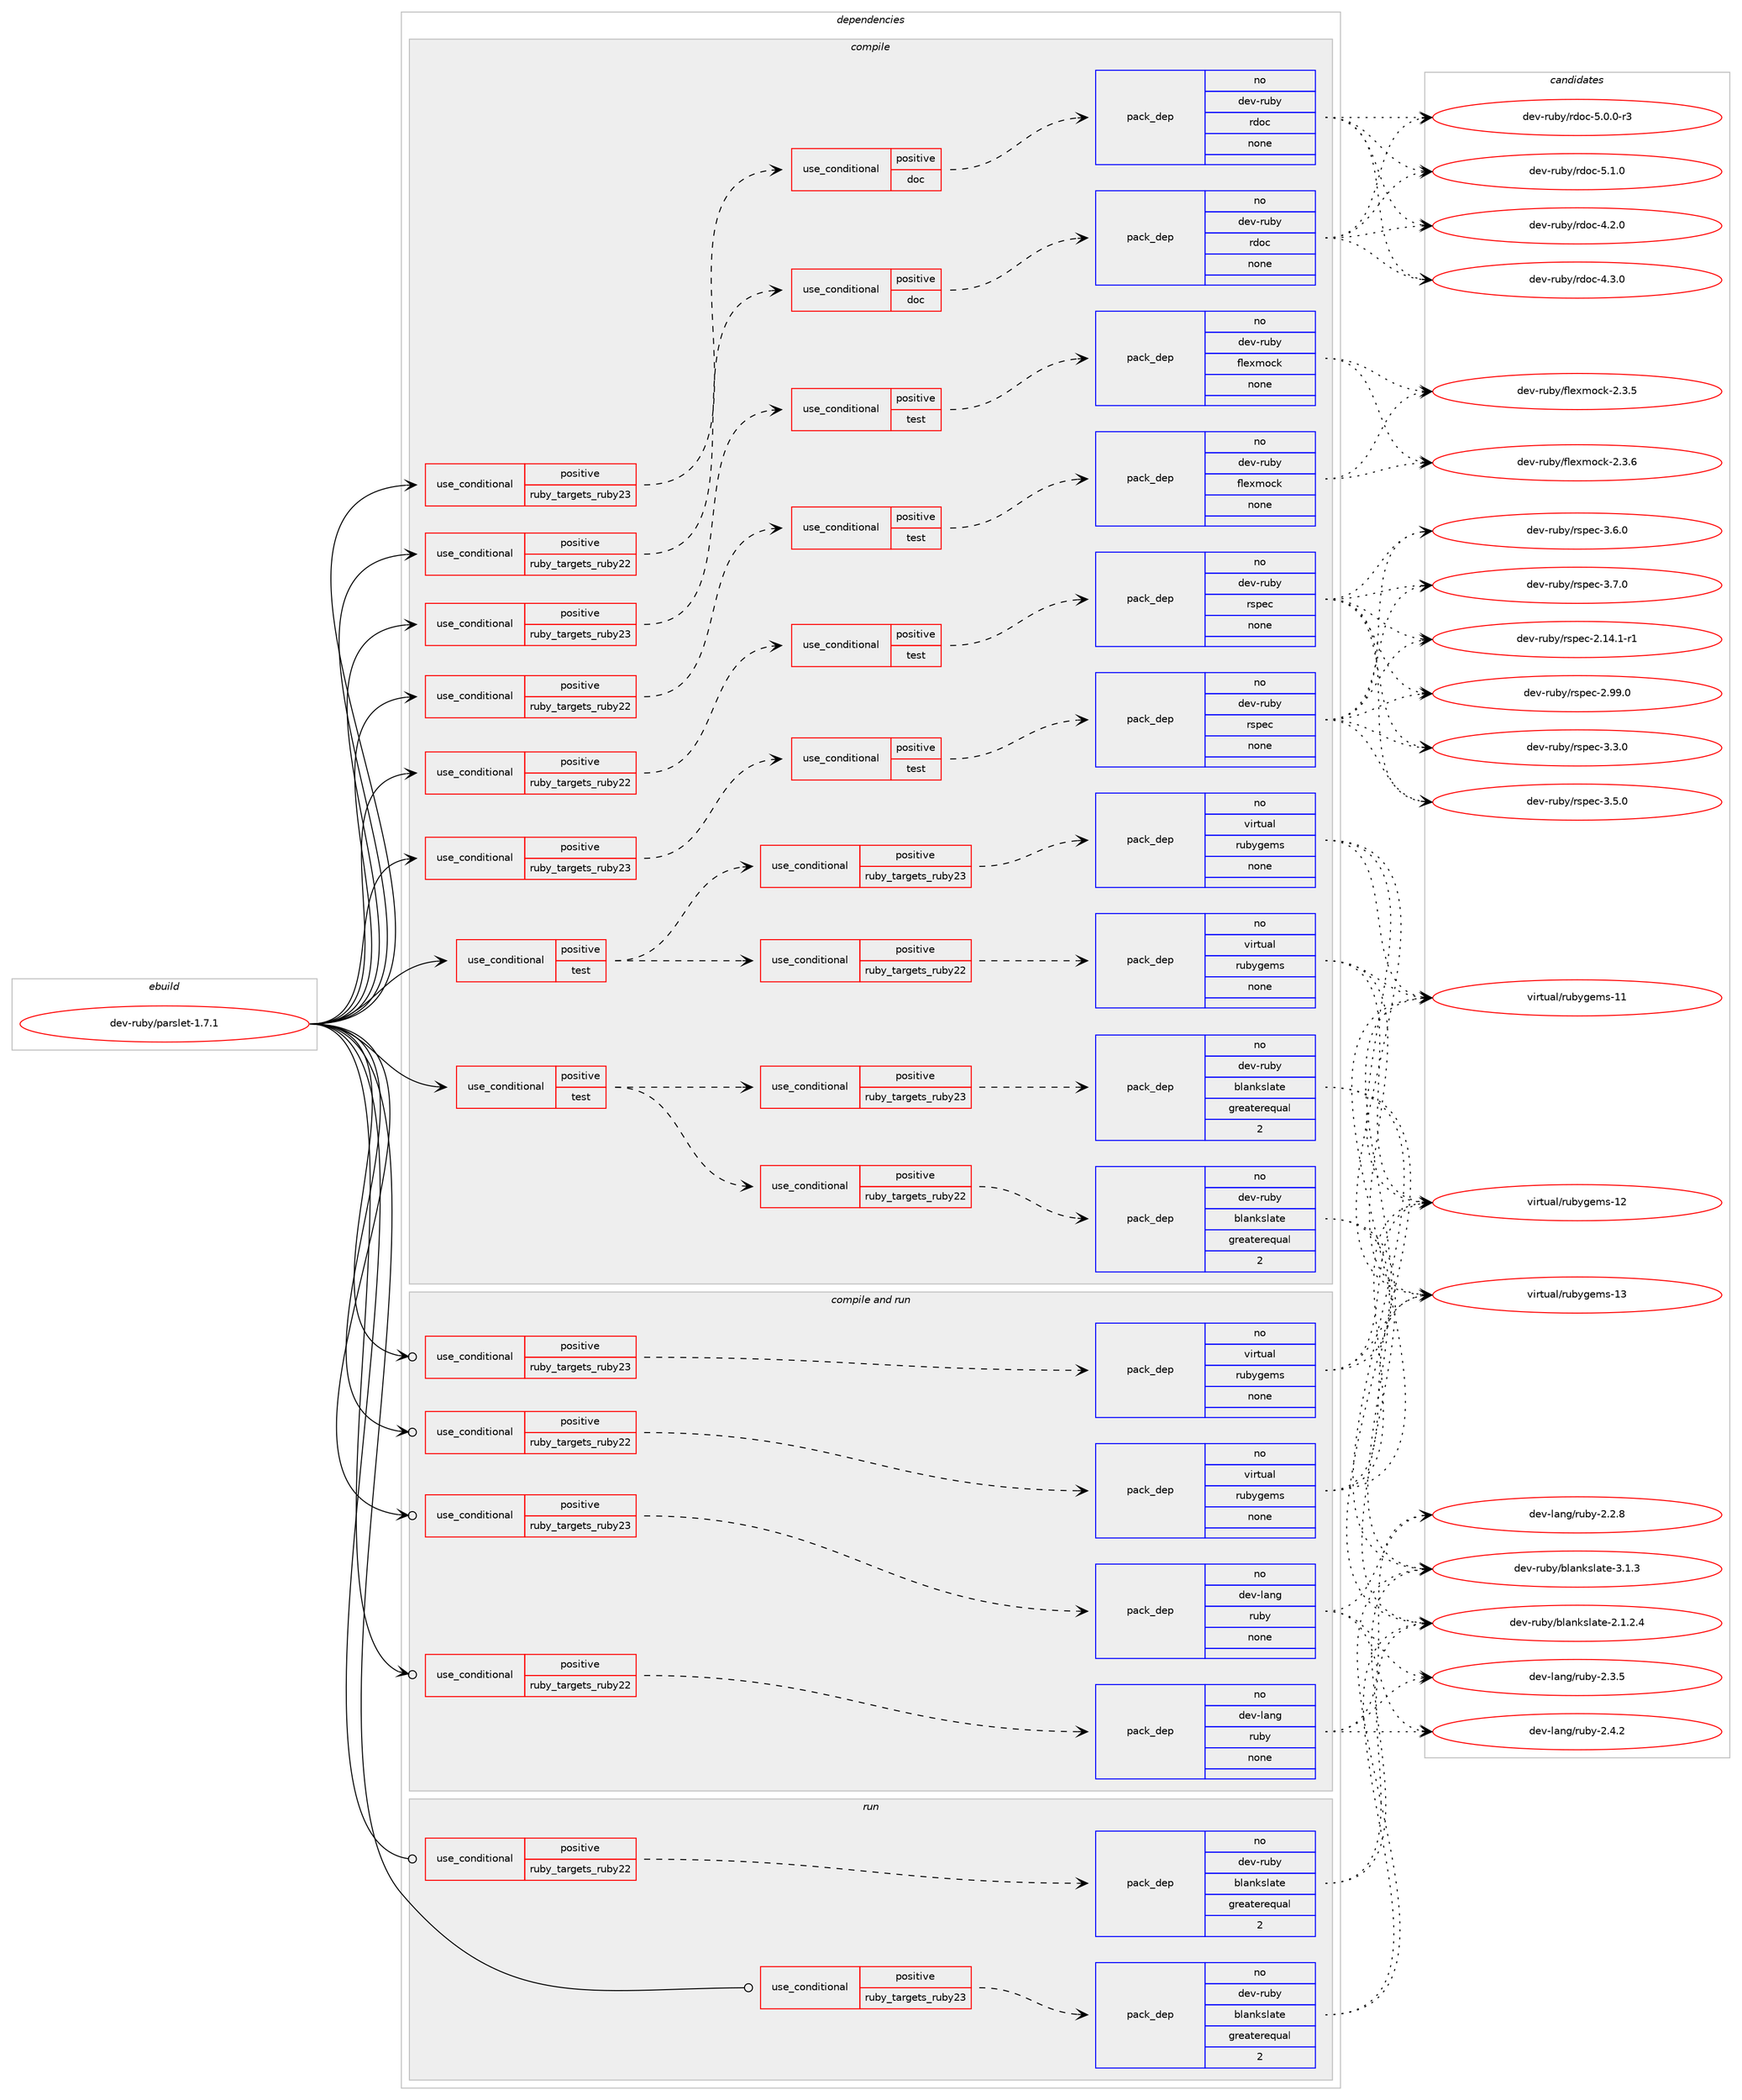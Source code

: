 digraph prolog {

# *************
# Graph options
# *************

newrank=true;
concentrate=true;
compound=true;
graph [rankdir=LR,fontname=Helvetica,fontsize=10,ranksep=1.5];#, ranksep=2.5, nodesep=0.2];
edge  [arrowhead=vee];
node  [fontname=Helvetica,fontsize=10];

# **********
# The ebuild
# **********

subgraph cluster_leftcol {
color=gray;
rank=same;
label=<<i>ebuild</i>>;
id [label="dev-ruby/parslet-1.7.1", color=red, width=4, href="../dev-ruby/parslet-1.7.1.svg"];
}

# ****************
# The dependencies
# ****************

subgraph cluster_midcol {
color=gray;
label=<<i>dependencies</i>>;
subgraph cluster_compile {
fillcolor="#eeeeee";
style=filled;
label=<<i>compile</i>>;
subgraph cond64483 {
dependency252856 [label=<<TABLE BORDER="0" CELLBORDER="1" CELLSPACING="0" CELLPADDING="4"><TR><TD ROWSPAN="3" CELLPADDING="10">use_conditional</TD></TR><TR><TD>positive</TD></TR><TR><TD>ruby_targets_ruby22</TD></TR></TABLE>>, shape=none, color=red];
subgraph cond64484 {
dependency252857 [label=<<TABLE BORDER="0" CELLBORDER="1" CELLSPACING="0" CELLPADDING="4"><TR><TD ROWSPAN="3" CELLPADDING="10">use_conditional</TD></TR><TR><TD>positive</TD></TR><TR><TD>doc</TD></TR></TABLE>>, shape=none, color=red];
subgraph pack184268 {
dependency252858 [label=<<TABLE BORDER="0" CELLBORDER="1" CELLSPACING="0" CELLPADDING="4" WIDTH="220"><TR><TD ROWSPAN="6" CELLPADDING="30">pack_dep</TD></TR><TR><TD WIDTH="110">no</TD></TR><TR><TD>dev-ruby</TD></TR><TR><TD>rdoc</TD></TR><TR><TD>none</TD></TR><TR><TD></TD></TR></TABLE>>, shape=none, color=blue];
}
dependency252857:e -> dependency252858:w [weight=20,style="dashed",arrowhead="vee"];
}
dependency252856:e -> dependency252857:w [weight=20,style="dashed",arrowhead="vee"];
}
id:e -> dependency252856:w [weight=20,style="solid",arrowhead="vee"];
subgraph cond64485 {
dependency252859 [label=<<TABLE BORDER="0" CELLBORDER="1" CELLSPACING="0" CELLPADDING="4"><TR><TD ROWSPAN="3" CELLPADDING="10">use_conditional</TD></TR><TR><TD>positive</TD></TR><TR><TD>ruby_targets_ruby22</TD></TR></TABLE>>, shape=none, color=red];
subgraph cond64486 {
dependency252860 [label=<<TABLE BORDER="0" CELLBORDER="1" CELLSPACING="0" CELLPADDING="4"><TR><TD ROWSPAN="3" CELLPADDING="10">use_conditional</TD></TR><TR><TD>positive</TD></TR><TR><TD>test</TD></TR></TABLE>>, shape=none, color=red];
subgraph pack184269 {
dependency252861 [label=<<TABLE BORDER="0" CELLBORDER="1" CELLSPACING="0" CELLPADDING="4" WIDTH="220"><TR><TD ROWSPAN="6" CELLPADDING="30">pack_dep</TD></TR><TR><TD WIDTH="110">no</TD></TR><TR><TD>dev-ruby</TD></TR><TR><TD>flexmock</TD></TR><TR><TD>none</TD></TR><TR><TD></TD></TR></TABLE>>, shape=none, color=blue];
}
dependency252860:e -> dependency252861:w [weight=20,style="dashed",arrowhead="vee"];
}
dependency252859:e -> dependency252860:w [weight=20,style="dashed",arrowhead="vee"];
}
id:e -> dependency252859:w [weight=20,style="solid",arrowhead="vee"];
subgraph cond64487 {
dependency252862 [label=<<TABLE BORDER="0" CELLBORDER="1" CELLSPACING="0" CELLPADDING="4"><TR><TD ROWSPAN="3" CELLPADDING="10">use_conditional</TD></TR><TR><TD>positive</TD></TR><TR><TD>ruby_targets_ruby22</TD></TR></TABLE>>, shape=none, color=red];
subgraph cond64488 {
dependency252863 [label=<<TABLE BORDER="0" CELLBORDER="1" CELLSPACING="0" CELLPADDING="4"><TR><TD ROWSPAN="3" CELLPADDING="10">use_conditional</TD></TR><TR><TD>positive</TD></TR><TR><TD>test</TD></TR></TABLE>>, shape=none, color=red];
subgraph pack184270 {
dependency252864 [label=<<TABLE BORDER="0" CELLBORDER="1" CELLSPACING="0" CELLPADDING="4" WIDTH="220"><TR><TD ROWSPAN="6" CELLPADDING="30">pack_dep</TD></TR><TR><TD WIDTH="110">no</TD></TR><TR><TD>dev-ruby</TD></TR><TR><TD>rspec</TD></TR><TR><TD>none</TD></TR><TR><TD></TD></TR></TABLE>>, shape=none, color=blue];
}
dependency252863:e -> dependency252864:w [weight=20,style="dashed",arrowhead="vee"];
}
dependency252862:e -> dependency252863:w [weight=20,style="dashed",arrowhead="vee"];
}
id:e -> dependency252862:w [weight=20,style="solid",arrowhead="vee"];
subgraph cond64489 {
dependency252865 [label=<<TABLE BORDER="0" CELLBORDER="1" CELLSPACING="0" CELLPADDING="4"><TR><TD ROWSPAN="3" CELLPADDING="10">use_conditional</TD></TR><TR><TD>positive</TD></TR><TR><TD>ruby_targets_ruby23</TD></TR></TABLE>>, shape=none, color=red];
subgraph cond64490 {
dependency252866 [label=<<TABLE BORDER="0" CELLBORDER="1" CELLSPACING="0" CELLPADDING="4"><TR><TD ROWSPAN="3" CELLPADDING="10">use_conditional</TD></TR><TR><TD>positive</TD></TR><TR><TD>doc</TD></TR></TABLE>>, shape=none, color=red];
subgraph pack184271 {
dependency252867 [label=<<TABLE BORDER="0" CELLBORDER="1" CELLSPACING="0" CELLPADDING="4" WIDTH="220"><TR><TD ROWSPAN="6" CELLPADDING="30">pack_dep</TD></TR><TR><TD WIDTH="110">no</TD></TR><TR><TD>dev-ruby</TD></TR><TR><TD>rdoc</TD></TR><TR><TD>none</TD></TR><TR><TD></TD></TR></TABLE>>, shape=none, color=blue];
}
dependency252866:e -> dependency252867:w [weight=20,style="dashed",arrowhead="vee"];
}
dependency252865:e -> dependency252866:w [weight=20,style="dashed",arrowhead="vee"];
}
id:e -> dependency252865:w [weight=20,style="solid",arrowhead="vee"];
subgraph cond64491 {
dependency252868 [label=<<TABLE BORDER="0" CELLBORDER="1" CELLSPACING="0" CELLPADDING="4"><TR><TD ROWSPAN="3" CELLPADDING="10">use_conditional</TD></TR><TR><TD>positive</TD></TR><TR><TD>ruby_targets_ruby23</TD></TR></TABLE>>, shape=none, color=red];
subgraph cond64492 {
dependency252869 [label=<<TABLE BORDER="0" CELLBORDER="1" CELLSPACING="0" CELLPADDING="4"><TR><TD ROWSPAN="3" CELLPADDING="10">use_conditional</TD></TR><TR><TD>positive</TD></TR><TR><TD>test</TD></TR></TABLE>>, shape=none, color=red];
subgraph pack184272 {
dependency252870 [label=<<TABLE BORDER="0" CELLBORDER="1" CELLSPACING="0" CELLPADDING="4" WIDTH="220"><TR><TD ROWSPAN="6" CELLPADDING="30">pack_dep</TD></TR><TR><TD WIDTH="110">no</TD></TR><TR><TD>dev-ruby</TD></TR><TR><TD>flexmock</TD></TR><TR><TD>none</TD></TR><TR><TD></TD></TR></TABLE>>, shape=none, color=blue];
}
dependency252869:e -> dependency252870:w [weight=20,style="dashed",arrowhead="vee"];
}
dependency252868:e -> dependency252869:w [weight=20,style="dashed",arrowhead="vee"];
}
id:e -> dependency252868:w [weight=20,style="solid",arrowhead="vee"];
subgraph cond64493 {
dependency252871 [label=<<TABLE BORDER="0" CELLBORDER="1" CELLSPACING="0" CELLPADDING="4"><TR><TD ROWSPAN="3" CELLPADDING="10">use_conditional</TD></TR><TR><TD>positive</TD></TR><TR><TD>ruby_targets_ruby23</TD></TR></TABLE>>, shape=none, color=red];
subgraph cond64494 {
dependency252872 [label=<<TABLE BORDER="0" CELLBORDER="1" CELLSPACING="0" CELLPADDING="4"><TR><TD ROWSPAN="3" CELLPADDING="10">use_conditional</TD></TR><TR><TD>positive</TD></TR><TR><TD>test</TD></TR></TABLE>>, shape=none, color=red];
subgraph pack184273 {
dependency252873 [label=<<TABLE BORDER="0" CELLBORDER="1" CELLSPACING="0" CELLPADDING="4" WIDTH="220"><TR><TD ROWSPAN="6" CELLPADDING="30">pack_dep</TD></TR><TR><TD WIDTH="110">no</TD></TR><TR><TD>dev-ruby</TD></TR><TR><TD>rspec</TD></TR><TR><TD>none</TD></TR><TR><TD></TD></TR></TABLE>>, shape=none, color=blue];
}
dependency252872:e -> dependency252873:w [weight=20,style="dashed",arrowhead="vee"];
}
dependency252871:e -> dependency252872:w [weight=20,style="dashed",arrowhead="vee"];
}
id:e -> dependency252871:w [weight=20,style="solid",arrowhead="vee"];
subgraph cond64495 {
dependency252874 [label=<<TABLE BORDER="0" CELLBORDER="1" CELLSPACING="0" CELLPADDING="4"><TR><TD ROWSPAN="3" CELLPADDING="10">use_conditional</TD></TR><TR><TD>positive</TD></TR><TR><TD>test</TD></TR></TABLE>>, shape=none, color=red];
subgraph cond64496 {
dependency252875 [label=<<TABLE BORDER="0" CELLBORDER="1" CELLSPACING="0" CELLPADDING="4"><TR><TD ROWSPAN="3" CELLPADDING="10">use_conditional</TD></TR><TR><TD>positive</TD></TR><TR><TD>ruby_targets_ruby22</TD></TR></TABLE>>, shape=none, color=red];
subgraph pack184274 {
dependency252876 [label=<<TABLE BORDER="0" CELLBORDER="1" CELLSPACING="0" CELLPADDING="4" WIDTH="220"><TR><TD ROWSPAN="6" CELLPADDING="30">pack_dep</TD></TR><TR><TD WIDTH="110">no</TD></TR><TR><TD>dev-ruby</TD></TR><TR><TD>blankslate</TD></TR><TR><TD>greaterequal</TD></TR><TR><TD>2</TD></TR></TABLE>>, shape=none, color=blue];
}
dependency252875:e -> dependency252876:w [weight=20,style="dashed",arrowhead="vee"];
}
dependency252874:e -> dependency252875:w [weight=20,style="dashed",arrowhead="vee"];
subgraph cond64497 {
dependency252877 [label=<<TABLE BORDER="0" CELLBORDER="1" CELLSPACING="0" CELLPADDING="4"><TR><TD ROWSPAN="3" CELLPADDING="10">use_conditional</TD></TR><TR><TD>positive</TD></TR><TR><TD>ruby_targets_ruby23</TD></TR></TABLE>>, shape=none, color=red];
subgraph pack184275 {
dependency252878 [label=<<TABLE BORDER="0" CELLBORDER="1" CELLSPACING="0" CELLPADDING="4" WIDTH="220"><TR><TD ROWSPAN="6" CELLPADDING="30">pack_dep</TD></TR><TR><TD WIDTH="110">no</TD></TR><TR><TD>dev-ruby</TD></TR><TR><TD>blankslate</TD></TR><TR><TD>greaterequal</TD></TR><TR><TD>2</TD></TR></TABLE>>, shape=none, color=blue];
}
dependency252877:e -> dependency252878:w [weight=20,style="dashed",arrowhead="vee"];
}
dependency252874:e -> dependency252877:w [weight=20,style="dashed",arrowhead="vee"];
}
id:e -> dependency252874:w [weight=20,style="solid",arrowhead="vee"];
subgraph cond64498 {
dependency252879 [label=<<TABLE BORDER="0" CELLBORDER="1" CELLSPACING="0" CELLPADDING="4"><TR><TD ROWSPAN="3" CELLPADDING="10">use_conditional</TD></TR><TR><TD>positive</TD></TR><TR><TD>test</TD></TR></TABLE>>, shape=none, color=red];
subgraph cond64499 {
dependency252880 [label=<<TABLE BORDER="0" CELLBORDER="1" CELLSPACING="0" CELLPADDING="4"><TR><TD ROWSPAN="3" CELLPADDING="10">use_conditional</TD></TR><TR><TD>positive</TD></TR><TR><TD>ruby_targets_ruby22</TD></TR></TABLE>>, shape=none, color=red];
subgraph pack184276 {
dependency252881 [label=<<TABLE BORDER="0" CELLBORDER="1" CELLSPACING="0" CELLPADDING="4" WIDTH="220"><TR><TD ROWSPAN="6" CELLPADDING="30">pack_dep</TD></TR><TR><TD WIDTH="110">no</TD></TR><TR><TD>virtual</TD></TR><TR><TD>rubygems</TD></TR><TR><TD>none</TD></TR><TR><TD></TD></TR></TABLE>>, shape=none, color=blue];
}
dependency252880:e -> dependency252881:w [weight=20,style="dashed",arrowhead="vee"];
}
dependency252879:e -> dependency252880:w [weight=20,style="dashed",arrowhead="vee"];
subgraph cond64500 {
dependency252882 [label=<<TABLE BORDER="0" CELLBORDER="1" CELLSPACING="0" CELLPADDING="4"><TR><TD ROWSPAN="3" CELLPADDING="10">use_conditional</TD></TR><TR><TD>positive</TD></TR><TR><TD>ruby_targets_ruby23</TD></TR></TABLE>>, shape=none, color=red];
subgraph pack184277 {
dependency252883 [label=<<TABLE BORDER="0" CELLBORDER="1" CELLSPACING="0" CELLPADDING="4" WIDTH="220"><TR><TD ROWSPAN="6" CELLPADDING="30">pack_dep</TD></TR><TR><TD WIDTH="110">no</TD></TR><TR><TD>virtual</TD></TR><TR><TD>rubygems</TD></TR><TR><TD>none</TD></TR><TR><TD></TD></TR></TABLE>>, shape=none, color=blue];
}
dependency252882:e -> dependency252883:w [weight=20,style="dashed",arrowhead="vee"];
}
dependency252879:e -> dependency252882:w [weight=20,style="dashed",arrowhead="vee"];
}
id:e -> dependency252879:w [weight=20,style="solid",arrowhead="vee"];
}
subgraph cluster_compileandrun {
fillcolor="#eeeeee";
style=filled;
label=<<i>compile and run</i>>;
subgraph cond64501 {
dependency252884 [label=<<TABLE BORDER="0" CELLBORDER="1" CELLSPACING="0" CELLPADDING="4"><TR><TD ROWSPAN="3" CELLPADDING="10">use_conditional</TD></TR><TR><TD>positive</TD></TR><TR><TD>ruby_targets_ruby22</TD></TR></TABLE>>, shape=none, color=red];
subgraph pack184278 {
dependency252885 [label=<<TABLE BORDER="0" CELLBORDER="1" CELLSPACING="0" CELLPADDING="4" WIDTH="220"><TR><TD ROWSPAN="6" CELLPADDING="30">pack_dep</TD></TR><TR><TD WIDTH="110">no</TD></TR><TR><TD>dev-lang</TD></TR><TR><TD>ruby</TD></TR><TR><TD>none</TD></TR><TR><TD></TD></TR></TABLE>>, shape=none, color=blue];
}
dependency252884:e -> dependency252885:w [weight=20,style="dashed",arrowhead="vee"];
}
id:e -> dependency252884:w [weight=20,style="solid",arrowhead="odotvee"];
subgraph cond64502 {
dependency252886 [label=<<TABLE BORDER="0" CELLBORDER="1" CELLSPACING="0" CELLPADDING="4"><TR><TD ROWSPAN="3" CELLPADDING="10">use_conditional</TD></TR><TR><TD>positive</TD></TR><TR><TD>ruby_targets_ruby22</TD></TR></TABLE>>, shape=none, color=red];
subgraph pack184279 {
dependency252887 [label=<<TABLE BORDER="0" CELLBORDER="1" CELLSPACING="0" CELLPADDING="4" WIDTH="220"><TR><TD ROWSPAN="6" CELLPADDING="30">pack_dep</TD></TR><TR><TD WIDTH="110">no</TD></TR><TR><TD>virtual</TD></TR><TR><TD>rubygems</TD></TR><TR><TD>none</TD></TR><TR><TD></TD></TR></TABLE>>, shape=none, color=blue];
}
dependency252886:e -> dependency252887:w [weight=20,style="dashed",arrowhead="vee"];
}
id:e -> dependency252886:w [weight=20,style="solid",arrowhead="odotvee"];
subgraph cond64503 {
dependency252888 [label=<<TABLE BORDER="0" CELLBORDER="1" CELLSPACING="0" CELLPADDING="4"><TR><TD ROWSPAN="3" CELLPADDING="10">use_conditional</TD></TR><TR><TD>positive</TD></TR><TR><TD>ruby_targets_ruby23</TD></TR></TABLE>>, shape=none, color=red];
subgraph pack184280 {
dependency252889 [label=<<TABLE BORDER="0" CELLBORDER="1" CELLSPACING="0" CELLPADDING="4" WIDTH="220"><TR><TD ROWSPAN="6" CELLPADDING="30">pack_dep</TD></TR><TR><TD WIDTH="110">no</TD></TR><TR><TD>dev-lang</TD></TR><TR><TD>ruby</TD></TR><TR><TD>none</TD></TR><TR><TD></TD></TR></TABLE>>, shape=none, color=blue];
}
dependency252888:e -> dependency252889:w [weight=20,style="dashed",arrowhead="vee"];
}
id:e -> dependency252888:w [weight=20,style="solid",arrowhead="odotvee"];
subgraph cond64504 {
dependency252890 [label=<<TABLE BORDER="0" CELLBORDER="1" CELLSPACING="0" CELLPADDING="4"><TR><TD ROWSPAN="3" CELLPADDING="10">use_conditional</TD></TR><TR><TD>positive</TD></TR><TR><TD>ruby_targets_ruby23</TD></TR></TABLE>>, shape=none, color=red];
subgraph pack184281 {
dependency252891 [label=<<TABLE BORDER="0" CELLBORDER="1" CELLSPACING="0" CELLPADDING="4" WIDTH="220"><TR><TD ROWSPAN="6" CELLPADDING="30">pack_dep</TD></TR><TR><TD WIDTH="110">no</TD></TR><TR><TD>virtual</TD></TR><TR><TD>rubygems</TD></TR><TR><TD>none</TD></TR><TR><TD></TD></TR></TABLE>>, shape=none, color=blue];
}
dependency252890:e -> dependency252891:w [weight=20,style="dashed",arrowhead="vee"];
}
id:e -> dependency252890:w [weight=20,style="solid",arrowhead="odotvee"];
}
subgraph cluster_run {
fillcolor="#eeeeee";
style=filled;
label=<<i>run</i>>;
subgraph cond64505 {
dependency252892 [label=<<TABLE BORDER="0" CELLBORDER="1" CELLSPACING="0" CELLPADDING="4"><TR><TD ROWSPAN="3" CELLPADDING="10">use_conditional</TD></TR><TR><TD>positive</TD></TR><TR><TD>ruby_targets_ruby22</TD></TR></TABLE>>, shape=none, color=red];
subgraph pack184282 {
dependency252893 [label=<<TABLE BORDER="0" CELLBORDER="1" CELLSPACING="0" CELLPADDING="4" WIDTH="220"><TR><TD ROWSPAN="6" CELLPADDING="30">pack_dep</TD></TR><TR><TD WIDTH="110">no</TD></TR><TR><TD>dev-ruby</TD></TR><TR><TD>blankslate</TD></TR><TR><TD>greaterequal</TD></TR><TR><TD>2</TD></TR></TABLE>>, shape=none, color=blue];
}
dependency252892:e -> dependency252893:w [weight=20,style="dashed",arrowhead="vee"];
}
id:e -> dependency252892:w [weight=20,style="solid",arrowhead="odot"];
subgraph cond64506 {
dependency252894 [label=<<TABLE BORDER="0" CELLBORDER="1" CELLSPACING="0" CELLPADDING="4"><TR><TD ROWSPAN="3" CELLPADDING="10">use_conditional</TD></TR><TR><TD>positive</TD></TR><TR><TD>ruby_targets_ruby23</TD></TR></TABLE>>, shape=none, color=red];
subgraph pack184283 {
dependency252895 [label=<<TABLE BORDER="0" CELLBORDER="1" CELLSPACING="0" CELLPADDING="4" WIDTH="220"><TR><TD ROWSPAN="6" CELLPADDING="30">pack_dep</TD></TR><TR><TD WIDTH="110">no</TD></TR><TR><TD>dev-ruby</TD></TR><TR><TD>blankslate</TD></TR><TR><TD>greaterequal</TD></TR><TR><TD>2</TD></TR></TABLE>>, shape=none, color=blue];
}
dependency252894:e -> dependency252895:w [weight=20,style="dashed",arrowhead="vee"];
}
id:e -> dependency252894:w [weight=20,style="solid",arrowhead="odot"];
}
}

# **************
# The candidates
# **************

subgraph cluster_choices {
rank=same;
color=gray;
label=<<i>candidates</i>>;

subgraph choice184268 {
color=black;
nodesep=1;
choice10010111845114117981214711410011199455246504648 [label="dev-ruby/rdoc-4.2.0", color=red, width=4,href="../dev-ruby/rdoc-4.2.0.svg"];
choice10010111845114117981214711410011199455246514648 [label="dev-ruby/rdoc-4.3.0", color=red, width=4,href="../dev-ruby/rdoc-4.3.0.svg"];
choice100101118451141179812147114100111994553464846484511451 [label="dev-ruby/rdoc-5.0.0-r3", color=red, width=4,href="../dev-ruby/rdoc-5.0.0-r3.svg"];
choice10010111845114117981214711410011199455346494648 [label="dev-ruby/rdoc-5.1.0", color=red, width=4,href="../dev-ruby/rdoc-5.1.0.svg"];
dependency252858:e -> choice10010111845114117981214711410011199455246504648:w [style=dotted,weight="100"];
dependency252858:e -> choice10010111845114117981214711410011199455246514648:w [style=dotted,weight="100"];
dependency252858:e -> choice100101118451141179812147114100111994553464846484511451:w [style=dotted,weight="100"];
dependency252858:e -> choice10010111845114117981214711410011199455346494648:w [style=dotted,weight="100"];
}
subgraph choice184269 {
color=black;
nodesep=1;
choice10010111845114117981214710210810112010911199107455046514653 [label="dev-ruby/flexmock-2.3.5", color=red, width=4,href="../dev-ruby/flexmock-2.3.5.svg"];
choice10010111845114117981214710210810112010911199107455046514654 [label="dev-ruby/flexmock-2.3.6", color=red, width=4,href="../dev-ruby/flexmock-2.3.6.svg"];
dependency252861:e -> choice10010111845114117981214710210810112010911199107455046514653:w [style=dotted,weight="100"];
dependency252861:e -> choice10010111845114117981214710210810112010911199107455046514654:w [style=dotted,weight="100"];
}
subgraph choice184270 {
color=black;
nodesep=1;
choice10010111845114117981214711411511210199455046495246494511449 [label="dev-ruby/rspec-2.14.1-r1", color=red, width=4,href="../dev-ruby/rspec-2.14.1-r1.svg"];
choice1001011184511411798121471141151121019945504657574648 [label="dev-ruby/rspec-2.99.0", color=red, width=4,href="../dev-ruby/rspec-2.99.0.svg"];
choice10010111845114117981214711411511210199455146514648 [label="dev-ruby/rspec-3.3.0", color=red, width=4,href="../dev-ruby/rspec-3.3.0.svg"];
choice10010111845114117981214711411511210199455146534648 [label="dev-ruby/rspec-3.5.0", color=red, width=4,href="../dev-ruby/rspec-3.5.0.svg"];
choice10010111845114117981214711411511210199455146544648 [label="dev-ruby/rspec-3.6.0", color=red, width=4,href="../dev-ruby/rspec-3.6.0.svg"];
choice10010111845114117981214711411511210199455146554648 [label="dev-ruby/rspec-3.7.0", color=red, width=4,href="../dev-ruby/rspec-3.7.0.svg"];
dependency252864:e -> choice10010111845114117981214711411511210199455046495246494511449:w [style=dotted,weight="100"];
dependency252864:e -> choice1001011184511411798121471141151121019945504657574648:w [style=dotted,weight="100"];
dependency252864:e -> choice10010111845114117981214711411511210199455146514648:w [style=dotted,weight="100"];
dependency252864:e -> choice10010111845114117981214711411511210199455146534648:w [style=dotted,weight="100"];
dependency252864:e -> choice10010111845114117981214711411511210199455146544648:w [style=dotted,weight="100"];
dependency252864:e -> choice10010111845114117981214711411511210199455146554648:w [style=dotted,weight="100"];
}
subgraph choice184271 {
color=black;
nodesep=1;
choice10010111845114117981214711410011199455246504648 [label="dev-ruby/rdoc-4.2.0", color=red, width=4,href="../dev-ruby/rdoc-4.2.0.svg"];
choice10010111845114117981214711410011199455246514648 [label="dev-ruby/rdoc-4.3.0", color=red, width=4,href="../dev-ruby/rdoc-4.3.0.svg"];
choice100101118451141179812147114100111994553464846484511451 [label="dev-ruby/rdoc-5.0.0-r3", color=red, width=4,href="../dev-ruby/rdoc-5.0.0-r3.svg"];
choice10010111845114117981214711410011199455346494648 [label="dev-ruby/rdoc-5.1.0", color=red, width=4,href="../dev-ruby/rdoc-5.1.0.svg"];
dependency252867:e -> choice10010111845114117981214711410011199455246504648:w [style=dotted,weight="100"];
dependency252867:e -> choice10010111845114117981214711410011199455246514648:w [style=dotted,weight="100"];
dependency252867:e -> choice100101118451141179812147114100111994553464846484511451:w [style=dotted,weight="100"];
dependency252867:e -> choice10010111845114117981214711410011199455346494648:w [style=dotted,weight="100"];
}
subgraph choice184272 {
color=black;
nodesep=1;
choice10010111845114117981214710210810112010911199107455046514653 [label="dev-ruby/flexmock-2.3.5", color=red, width=4,href="../dev-ruby/flexmock-2.3.5.svg"];
choice10010111845114117981214710210810112010911199107455046514654 [label="dev-ruby/flexmock-2.3.6", color=red, width=4,href="../dev-ruby/flexmock-2.3.6.svg"];
dependency252870:e -> choice10010111845114117981214710210810112010911199107455046514653:w [style=dotted,weight="100"];
dependency252870:e -> choice10010111845114117981214710210810112010911199107455046514654:w [style=dotted,weight="100"];
}
subgraph choice184273 {
color=black;
nodesep=1;
choice10010111845114117981214711411511210199455046495246494511449 [label="dev-ruby/rspec-2.14.1-r1", color=red, width=4,href="../dev-ruby/rspec-2.14.1-r1.svg"];
choice1001011184511411798121471141151121019945504657574648 [label="dev-ruby/rspec-2.99.0", color=red, width=4,href="../dev-ruby/rspec-2.99.0.svg"];
choice10010111845114117981214711411511210199455146514648 [label="dev-ruby/rspec-3.3.0", color=red, width=4,href="../dev-ruby/rspec-3.3.0.svg"];
choice10010111845114117981214711411511210199455146534648 [label="dev-ruby/rspec-3.5.0", color=red, width=4,href="../dev-ruby/rspec-3.5.0.svg"];
choice10010111845114117981214711411511210199455146544648 [label="dev-ruby/rspec-3.6.0", color=red, width=4,href="../dev-ruby/rspec-3.6.0.svg"];
choice10010111845114117981214711411511210199455146554648 [label="dev-ruby/rspec-3.7.0", color=red, width=4,href="../dev-ruby/rspec-3.7.0.svg"];
dependency252873:e -> choice10010111845114117981214711411511210199455046495246494511449:w [style=dotted,weight="100"];
dependency252873:e -> choice1001011184511411798121471141151121019945504657574648:w [style=dotted,weight="100"];
dependency252873:e -> choice10010111845114117981214711411511210199455146514648:w [style=dotted,weight="100"];
dependency252873:e -> choice10010111845114117981214711411511210199455146534648:w [style=dotted,weight="100"];
dependency252873:e -> choice10010111845114117981214711411511210199455146544648:w [style=dotted,weight="100"];
dependency252873:e -> choice10010111845114117981214711411511210199455146554648:w [style=dotted,weight="100"];
}
subgraph choice184274 {
color=black;
nodesep=1;
choice1001011184511411798121479810897110107115108971161014550464946504652 [label="dev-ruby/blankslate-2.1.2.4", color=red, width=4,href="../dev-ruby/blankslate-2.1.2.4.svg"];
choice100101118451141179812147981089711010711510897116101455146494651 [label="dev-ruby/blankslate-3.1.3", color=red, width=4,href="../dev-ruby/blankslate-3.1.3.svg"];
dependency252876:e -> choice1001011184511411798121479810897110107115108971161014550464946504652:w [style=dotted,weight="100"];
dependency252876:e -> choice100101118451141179812147981089711010711510897116101455146494651:w [style=dotted,weight="100"];
}
subgraph choice184275 {
color=black;
nodesep=1;
choice1001011184511411798121479810897110107115108971161014550464946504652 [label="dev-ruby/blankslate-2.1.2.4", color=red, width=4,href="../dev-ruby/blankslate-2.1.2.4.svg"];
choice100101118451141179812147981089711010711510897116101455146494651 [label="dev-ruby/blankslate-3.1.3", color=red, width=4,href="../dev-ruby/blankslate-3.1.3.svg"];
dependency252878:e -> choice1001011184511411798121479810897110107115108971161014550464946504652:w [style=dotted,weight="100"];
dependency252878:e -> choice100101118451141179812147981089711010711510897116101455146494651:w [style=dotted,weight="100"];
}
subgraph choice184276 {
color=black;
nodesep=1;
choice118105114116117971084711411798121103101109115454949 [label="virtual/rubygems-11", color=red, width=4,href="../virtual/rubygems-11.svg"];
choice118105114116117971084711411798121103101109115454950 [label="virtual/rubygems-12", color=red, width=4,href="../virtual/rubygems-12.svg"];
choice118105114116117971084711411798121103101109115454951 [label="virtual/rubygems-13", color=red, width=4,href="../virtual/rubygems-13.svg"];
dependency252881:e -> choice118105114116117971084711411798121103101109115454949:w [style=dotted,weight="100"];
dependency252881:e -> choice118105114116117971084711411798121103101109115454950:w [style=dotted,weight="100"];
dependency252881:e -> choice118105114116117971084711411798121103101109115454951:w [style=dotted,weight="100"];
}
subgraph choice184277 {
color=black;
nodesep=1;
choice118105114116117971084711411798121103101109115454949 [label="virtual/rubygems-11", color=red, width=4,href="../virtual/rubygems-11.svg"];
choice118105114116117971084711411798121103101109115454950 [label="virtual/rubygems-12", color=red, width=4,href="../virtual/rubygems-12.svg"];
choice118105114116117971084711411798121103101109115454951 [label="virtual/rubygems-13", color=red, width=4,href="../virtual/rubygems-13.svg"];
dependency252883:e -> choice118105114116117971084711411798121103101109115454949:w [style=dotted,weight="100"];
dependency252883:e -> choice118105114116117971084711411798121103101109115454950:w [style=dotted,weight="100"];
dependency252883:e -> choice118105114116117971084711411798121103101109115454951:w [style=dotted,weight="100"];
}
subgraph choice184278 {
color=black;
nodesep=1;
choice10010111845108971101034711411798121455046504656 [label="dev-lang/ruby-2.2.8", color=red, width=4,href="../dev-lang/ruby-2.2.8.svg"];
choice10010111845108971101034711411798121455046514653 [label="dev-lang/ruby-2.3.5", color=red, width=4,href="../dev-lang/ruby-2.3.5.svg"];
choice10010111845108971101034711411798121455046524650 [label="dev-lang/ruby-2.4.2", color=red, width=4,href="../dev-lang/ruby-2.4.2.svg"];
dependency252885:e -> choice10010111845108971101034711411798121455046504656:w [style=dotted,weight="100"];
dependency252885:e -> choice10010111845108971101034711411798121455046514653:w [style=dotted,weight="100"];
dependency252885:e -> choice10010111845108971101034711411798121455046524650:w [style=dotted,weight="100"];
}
subgraph choice184279 {
color=black;
nodesep=1;
choice118105114116117971084711411798121103101109115454949 [label="virtual/rubygems-11", color=red, width=4,href="../virtual/rubygems-11.svg"];
choice118105114116117971084711411798121103101109115454950 [label="virtual/rubygems-12", color=red, width=4,href="../virtual/rubygems-12.svg"];
choice118105114116117971084711411798121103101109115454951 [label="virtual/rubygems-13", color=red, width=4,href="../virtual/rubygems-13.svg"];
dependency252887:e -> choice118105114116117971084711411798121103101109115454949:w [style=dotted,weight="100"];
dependency252887:e -> choice118105114116117971084711411798121103101109115454950:w [style=dotted,weight="100"];
dependency252887:e -> choice118105114116117971084711411798121103101109115454951:w [style=dotted,weight="100"];
}
subgraph choice184280 {
color=black;
nodesep=1;
choice10010111845108971101034711411798121455046504656 [label="dev-lang/ruby-2.2.8", color=red, width=4,href="../dev-lang/ruby-2.2.8.svg"];
choice10010111845108971101034711411798121455046514653 [label="dev-lang/ruby-2.3.5", color=red, width=4,href="../dev-lang/ruby-2.3.5.svg"];
choice10010111845108971101034711411798121455046524650 [label="dev-lang/ruby-2.4.2", color=red, width=4,href="../dev-lang/ruby-2.4.2.svg"];
dependency252889:e -> choice10010111845108971101034711411798121455046504656:w [style=dotted,weight="100"];
dependency252889:e -> choice10010111845108971101034711411798121455046514653:w [style=dotted,weight="100"];
dependency252889:e -> choice10010111845108971101034711411798121455046524650:w [style=dotted,weight="100"];
}
subgraph choice184281 {
color=black;
nodesep=1;
choice118105114116117971084711411798121103101109115454949 [label="virtual/rubygems-11", color=red, width=4,href="../virtual/rubygems-11.svg"];
choice118105114116117971084711411798121103101109115454950 [label="virtual/rubygems-12", color=red, width=4,href="../virtual/rubygems-12.svg"];
choice118105114116117971084711411798121103101109115454951 [label="virtual/rubygems-13", color=red, width=4,href="../virtual/rubygems-13.svg"];
dependency252891:e -> choice118105114116117971084711411798121103101109115454949:w [style=dotted,weight="100"];
dependency252891:e -> choice118105114116117971084711411798121103101109115454950:w [style=dotted,weight="100"];
dependency252891:e -> choice118105114116117971084711411798121103101109115454951:w [style=dotted,weight="100"];
}
subgraph choice184282 {
color=black;
nodesep=1;
choice1001011184511411798121479810897110107115108971161014550464946504652 [label="dev-ruby/blankslate-2.1.2.4", color=red, width=4,href="../dev-ruby/blankslate-2.1.2.4.svg"];
choice100101118451141179812147981089711010711510897116101455146494651 [label="dev-ruby/blankslate-3.1.3", color=red, width=4,href="../dev-ruby/blankslate-3.1.3.svg"];
dependency252893:e -> choice1001011184511411798121479810897110107115108971161014550464946504652:w [style=dotted,weight="100"];
dependency252893:e -> choice100101118451141179812147981089711010711510897116101455146494651:w [style=dotted,weight="100"];
}
subgraph choice184283 {
color=black;
nodesep=1;
choice1001011184511411798121479810897110107115108971161014550464946504652 [label="dev-ruby/blankslate-2.1.2.4", color=red, width=4,href="../dev-ruby/blankslate-2.1.2.4.svg"];
choice100101118451141179812147981089711010711510897116101455146494651 [label="dev-ruby/blankslate-3.1.3", color=red, width=4,href="../dev-ruby/blankslate-3.1.3.svg"];
dependency252895:e -> choice1001011184511411798121479810897110107115108971161014550464946504652:w [style=dotted,weight="100"];
dependency252895:e -> choice100101118451141179812147981089711010711510897116101455146494651:w [style=dotted,weight="100"];
}
}

}
